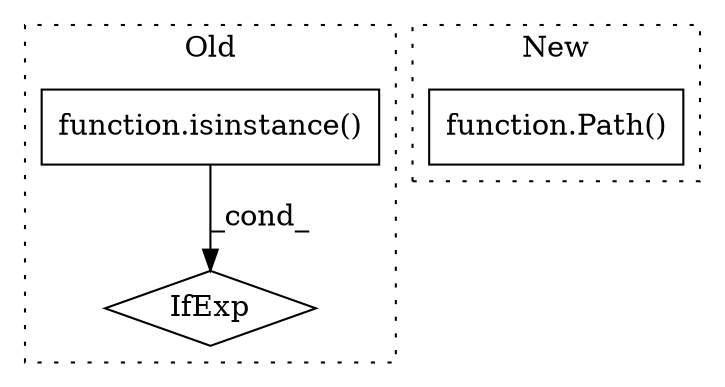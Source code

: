 digraph G {
subgraph cluster0 {
1 [label="function.isinstance()" a="75" s="9439,9466" l="11,1" shape="box"];
3 [label="IfExp" a="51" s="9435,9467" l="4,6" shape="diamond"];
label = "Old";
style="dotted";
}
subgraph cluster1 {
2 [label="function.Path()" a="75" s="12616,12639" l="5,1" shape="box"];
label = "New";
style="dotted";
}
1 -> 3 [label="_cond_"];
}